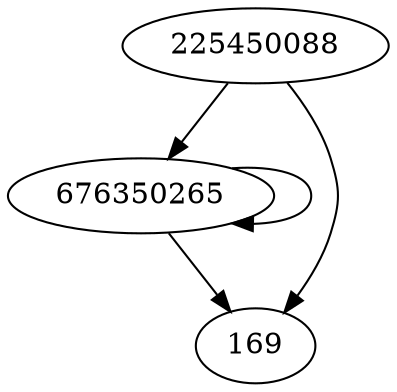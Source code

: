 digraph  {
225450088;
676350265;
169;
225450088 -> 169;
225450088 -> 676350265;
676350265 -> 676350265;
676350265 -> 169;
}
